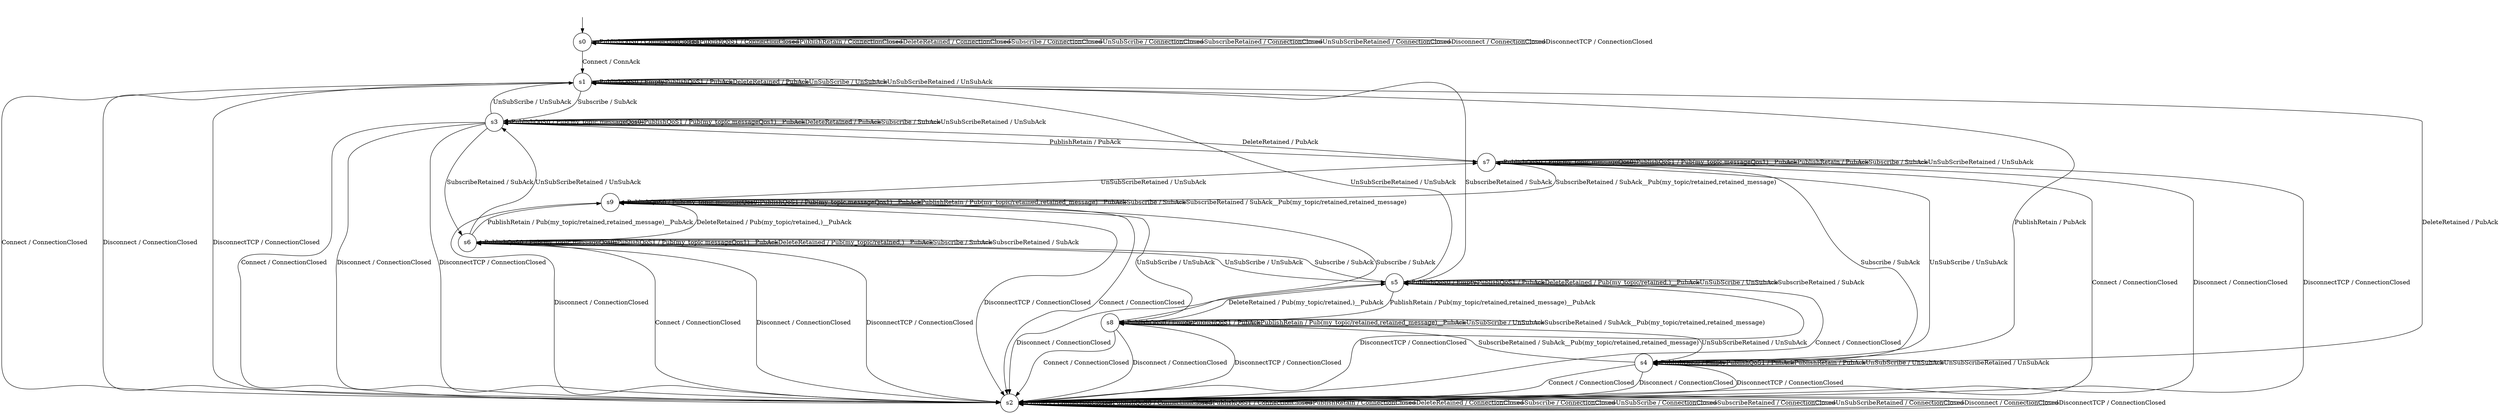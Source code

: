 digraph g {
__start0 [label="" shape="none"];

	s0 [shape="circle" label="s0"];
	s1 [shape="circle" label="s1"];
	s2 [shape="circle" label="s2"];
	s3 [shape="circle" label="s3"];
	s4 [shape="circle" label="s4"];
	s5 [shape="circle" label="s5"];
	s6 [shape="circle" label="s6"];
	s7 [shape="circle" label="s7"];
	s8 [shape="circle" label="s8"];
	s9 [shape="circle" label="s9"];
	s0 -> s1 [label="Connect / ConnAck"];
	s0 -> s0 [label="PublishQoS0 / ConnectionClosed"];
	s0 -> s0 [label="PublishQoS1 / ConnectionClosed"];
	s0 -> s0 [label="PublishRetain / ConnectionClosed"];
	s0 -> s0 [label="DeleteRetained / ConnectionClosed"];
	s0 -> s0 [label="Subscribe / ConnectionClosed"];
	s0 -> s0 [label="UnSubScribe / ConnectionClosed"];
	s0 -> s0 [label="SubscribeRetained / ConnectionClosed"];
	s0 -> s0 [label="UnSubScribeRetained / ConnectionClosed"];
	s0 -> s0 [label="Disconnect / ConnectionClosed"];
	s0 -> s0 [label="DisconnectTCP / ConnectionClosed"];
	s1 -> s2 [label="Connect / ConnectionClosed"];
	s1 -> s1 [label="PublishQoS0 / Empty"];
	s1 -> s1 [label="PublishQoS1 / PubAck"];
	s1 -> s4 [label="PublishRetain / PubAck"];
	s1 -> s1 [label="DeleteRetained / PubAck"];
	s1 -> s3 [label="Subscribe / SubAck"];
	s1 -> s1 [label="UnSubScribe / UnSubAck"];
	s1 -> s5 [label="SubscribeRetained / SubAck"];
	s1 -> s1 [label="UnSubScribeRetained / UnSubAck"];
	s1 -> s2 [label="Disconnect / ConnectionClosed"];
	s1 -> s2 [label="DisconnectTCP / ConnectionClosed"];
	s2 -> s2 [label="Connect / ConnectionClosed"];
	s2 -> s2 [label="PublishQoS0 / ConnectionClosed"];
	s2 -> s2 [label="PublishQoS1 / ConnectionClosed"];
	s2 -> s2 [label="PublishRetain / ConnectionClosed"];
	s2 -> s2 [label="DeleteRetained / ConnectionClosed"];
	s2 -> s2 [label="Subscribe / ConnectionClosed"];
	s2 -> s2 [label="UnSubScribe / ConnectionClosed"];
	s2 -> s2 [label="SubscribeRetained / ConnectionClosed"];
	s2 -> s2 [label="UnSubScribeRetained / ConnectionClosed"];
	s2 -> s2 [label="Disconnect / ConnectionClosed"];
	s2 -> s2 [label="DisconnectTCP / ConnectionClosed"];
	s3 -> s2 [label="Connect / ConnectionClosed"];
	s3 -> s3 [label="PublishQoS0 / Pub(my_topic,messageQos0)"];
	s3 -> s3 [label="PublishQoS1 / Pub(my_topic,messageQos1)__PubAck"];
	s3 -> s7 [label="PublishRetain / PubAck"];
	s3 -> s3 [label="DeleteRetained / PubAck"];
	s3 -> s3 [label="Subscribe / SubAck"];
	s3 -> s1 [label="UnSubScribe / UnSubAck"];
	s3 -> s6 [label="SubscribeRetained / SubAck"];
	s3 -> s3 [label="UnSubScribeRetained / UnSubAck"];
	s3 -> s2 [label="Disconnect / ConnectionClosed"];
	s3 -> s2 [label="DisconnectTCP / ConnectionClosed"];
	s4 -> s2 [label="Connect / ConnectionClosed"];
	s4 -> s4 [label="PublishQoS0 / Empty"];
	s4 -> s4 [label="PublishQoS1 / PubAck"];
	s4 -> s4 [label="PublishRetain / PubAck"];
	s4 -> s1 [label="DeleteRetained / PubAck"];
	s4 -> s7 [label="Subscribe / SubAck"];
	s4 -> s4 [label="UnSubScribe / UnSubAck"];
	s4 -> s8 [label="SubscribeRetained / SubAck__Pub(my_topic/retained,retained_message)"];
	s4 -> s4 [label="UnSubScribeRetained / UnSubAck"];
	s4 -> s2 [label="Disconnect / ConnectionClosed"];
	s4 -> s2 [label="DisconnectTCP / ConnectionClosed"];
	s5 -> s2 [label="Connect / ConnectionClosed"];
	s5 -> s5 [label="PublishQoS0 / Empty"];
	s5 -> s5 [label="PublishQoS1 / PubAck"];
	s5 -> s8 [label="PublishRetain / Pub(my_topic/retained,retained_message)__PubAck"];
	s5 -> s5 [label="DeleteRetained / Pub(my_topic/retained,)__PubAck"];
	s5 -> s6 [label="Subscribe / SubAck"];
	s5 -> s5 [label="UnSubScribe / UnSubAck"];
	s5 -> s5 [label="SubscribeRetained / SubAck"];
	s5 -> s1 [label="UnSubScribeRetained / UnSubAck"];
	s5 -> s2 [label="Disconnect / ConnectionClosed"];
	s5 -> s2 [label="DisconnectTCP / ConnectionClosed"];
	s6 -> s2 [label="Connect / ConnectionClosed"];
	s6 -> s6 [label="PublishQoS0 / Pub(my_topic,messageQos0)"];
	s6 -> s6 [label="PublishQoS1 / Pub(my_topic,messageQos1)__PubAck"];
	s6 -> s9 [label="PublishRetain / Pub(my_topic/retained,retained_message)__PubAck"];
	s6 -> s6 [label="DeleteRetained / Pub(my_topic/retained,)__PubAck"];
	s6 -> s6 [label="Subscribe / SubAck"];
	s6 -> s5 [label="UnSubScribe / UnSubAck"];
	s6 -> s6 [label="SubscribeRetained / SubAck"];
	s6 -> s3 [label="UnSubScribeRetained / UnSubAck"];
	s6 -> s2 [label="Disconnect / ConnectionClosed"];
	s6 -> s2 [label="DisconnectTCP / ConnectionClosed"];
	s7 -> s2 [label="Connect / ConnectionClosed"];
	s7 -> s7 [label="PublishQoS0 / Pub(my_topic,messageQos0)"];
	s7 -> s7 [label="PublishQoS1 / Pub(my_topic,messageQos1)__PubAck"];
	s7 -> s7 [label="PublishRetain / PubAck"];
	s7 -> s3 [label="DeleteRetained / PubAck"];
	s7 -> s7 [label="Subscribe / SubAck"];
	s7 -> s4 [label="UnSubScribe / UnSubAck"];
	s7 -> s9 [label="SubscribeRetained / SubAck__Pub(my_topic/retained,retained_message)"];
	s7 -> s7 [label="UnSubScribeRetained / UnSubAck"];
	s7 -> s2 [label="Disconnect / ConnectionClosed"];
	s7 -> s2 [label="DisconnectTCP / ConnectionClosed"];
	s8 -> s2 [label="Connect / ConnectionClosed"];
	s8 -> s8 [label="PublishQoS0 / Empty"];
	s8 -> s8 [label="PublishQoS1 / PubAck"];
	s8 -> s8 [label="PublishRetain / Pub(my_topic/retained,retained_message)__PubAck"];
	s8 -> s5 [label="DeleteRetained / Pub(my_topic/retained,)__PubAck"];
	s8 -> s9 [label="Subscribe / SubAck"];
	s8 -> s8 [label="UnSubScribe / UnSubAck"];
	s8 -> s8 [label="SubscribeRetained / SubAck__Pub(my_topic/retained,retained_message)"];
	s8 -> s4 [label="UnSubScribeRetained / UnSubAck"];
	s8 -> s2 [label="Disconnect / ConnectionClosed"];
	s8 -> s2 [label="DisconnectTCP / ConnectionClosed"];
	s9 -> s2 [label="Connect / ConnectionClosed"];
	s9 -> s9 [label="PublishQoS0 / Pub(my_topic,messageQos0)"];
	s9 -> s9 [label="PublishQoS1 / Pub(my_topic,messageQos1)__PubAck"];
	s9 -> s9 [label="PublishRetain / Pub(my_topic/retained,retained_message)__PubAck"];
	s9 -> s6 [label="DeleteRetained / Pub(my_topic/retained,)__PubAck"];
	s9 -> s9 [label="Subscribe / SubAck"];
	s9 -> s8 [label="UnSubScribe / UnSubAck"];
	s9 -> s9 [label="SubscribeRetained / SubAck__Pub(my_topic/retained,retained_message)"];
	s9 -> s7 [label="UnSubScribeRetained / UnSubAck"];
	s9 -> s2 [label="Disconnect / ConnectionClosed"];
	s9 -> s2 [label="DisconnectTCP / ConnectionClosed"];

__start0 -> s0;
}
